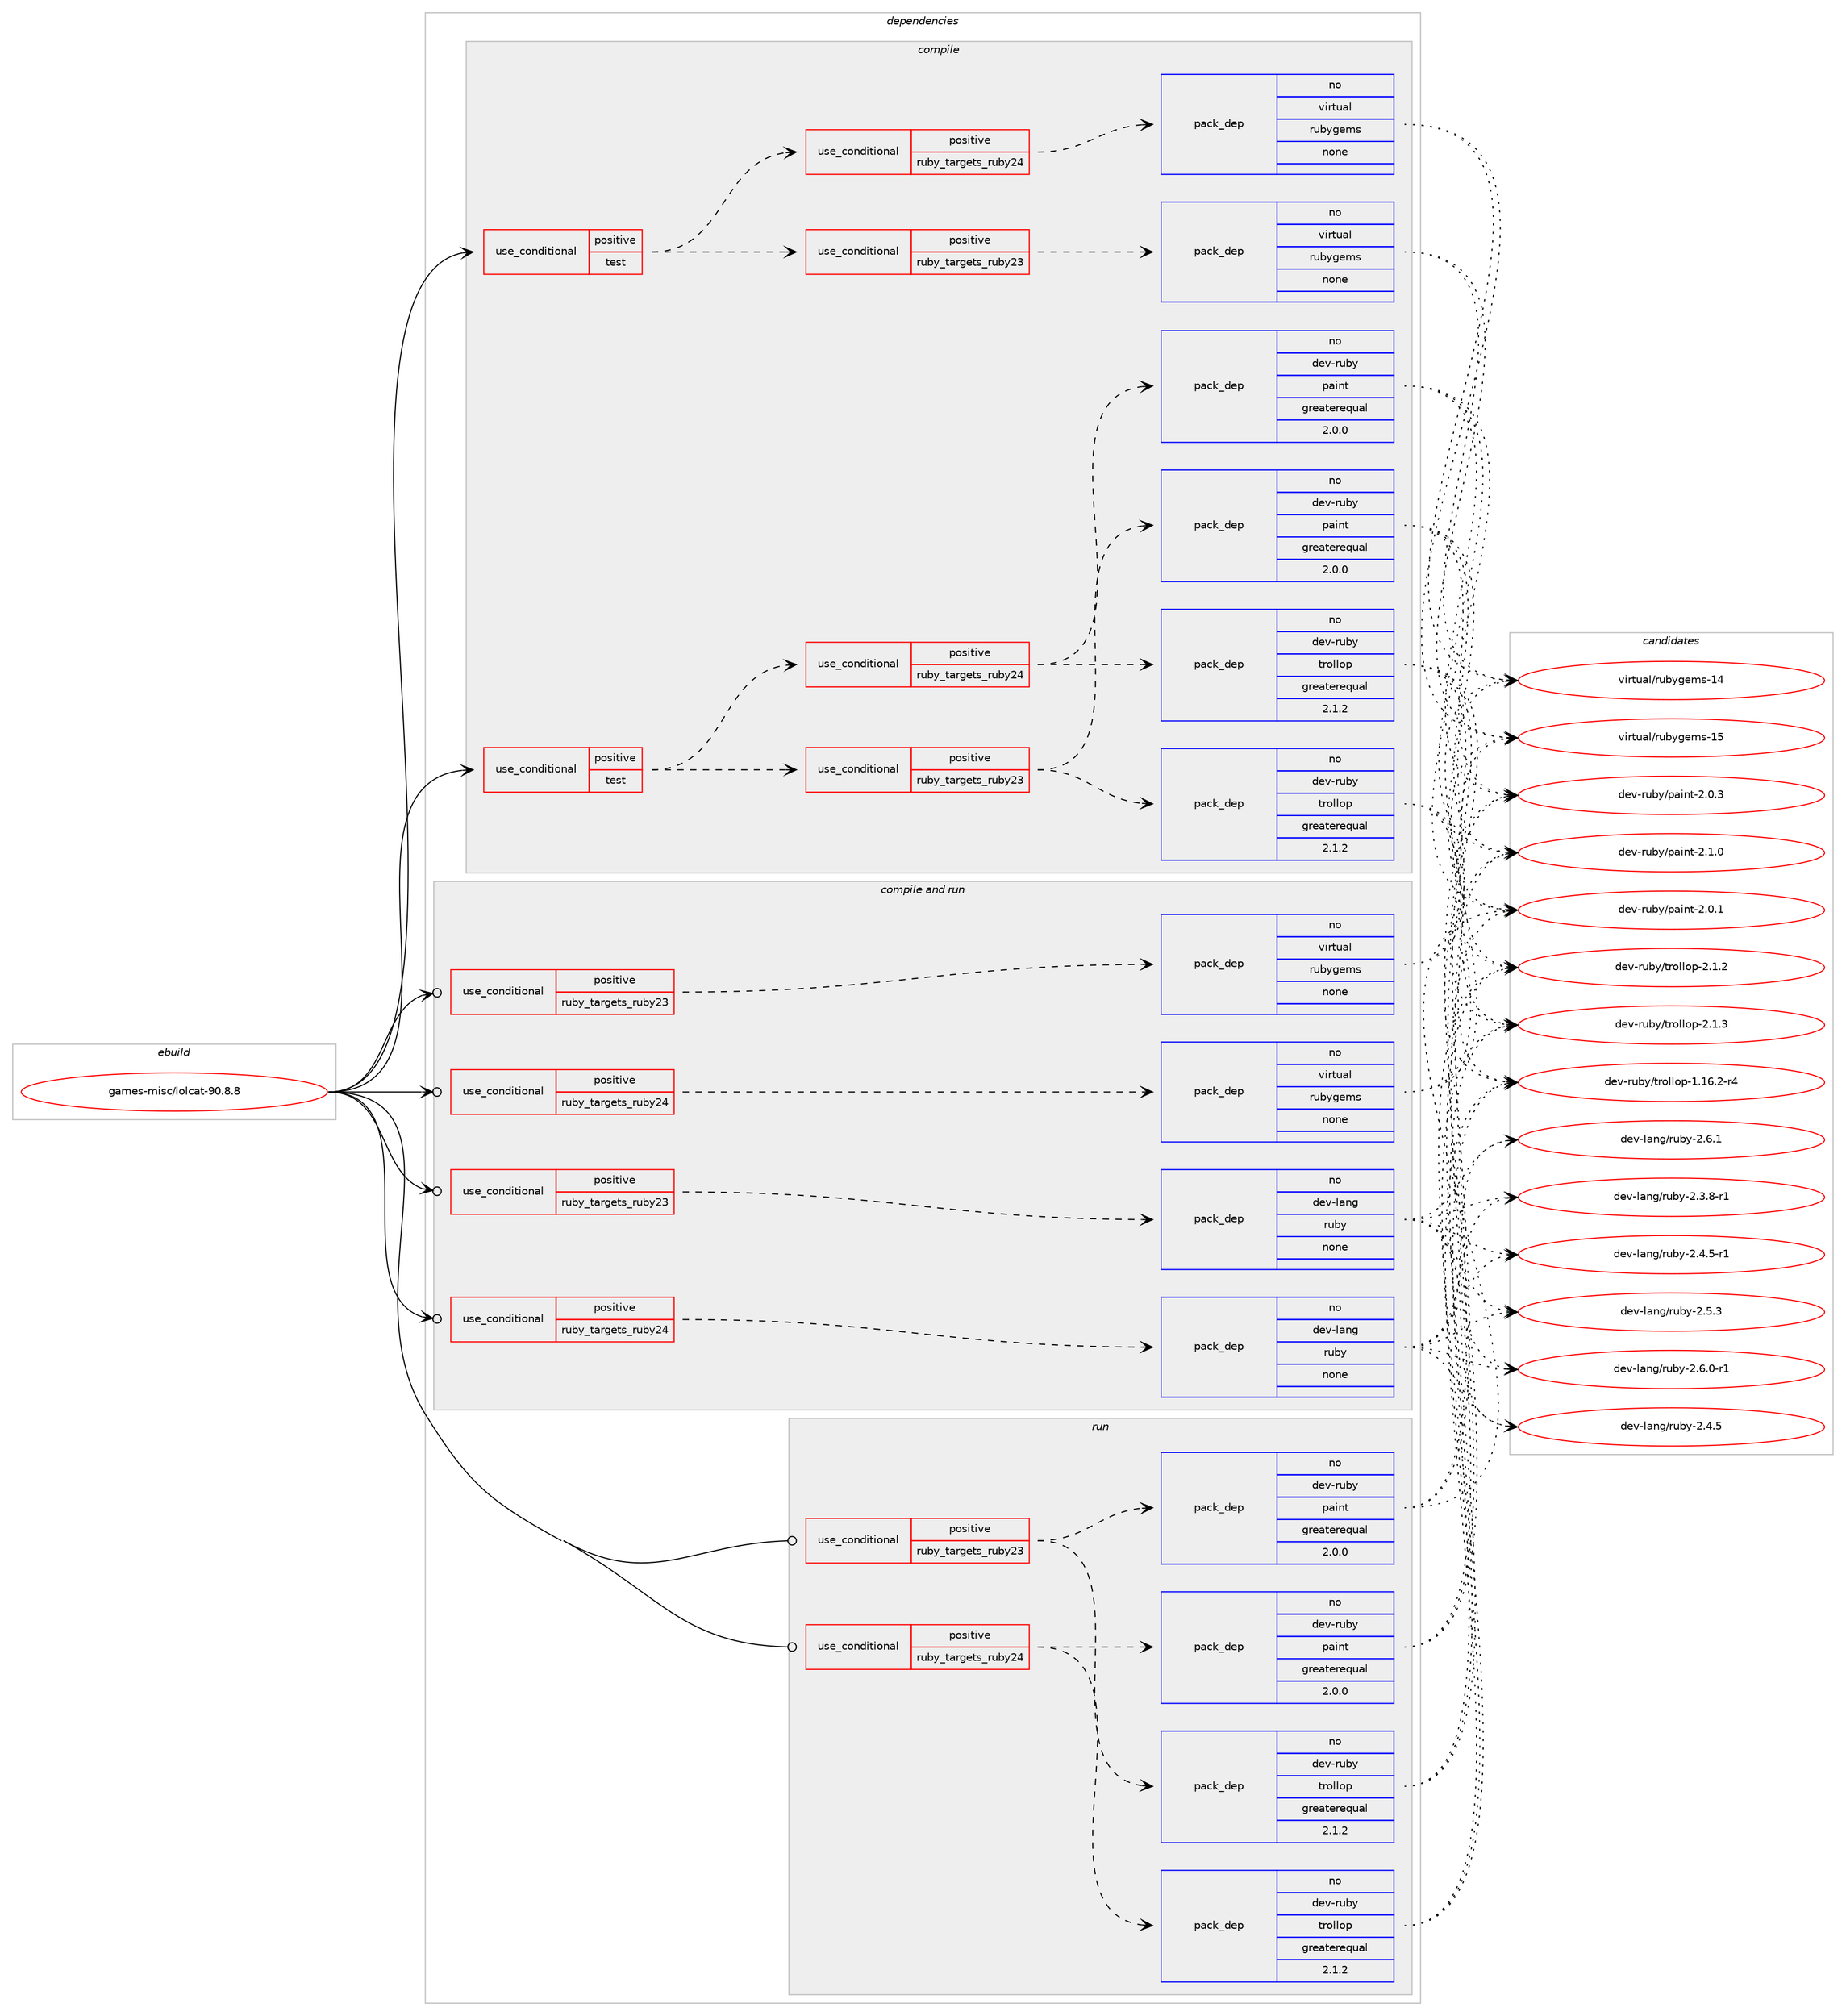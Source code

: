 digraph prolog {

# *************
# Graph options
# *************

newrank=true;
concentrate=true;
compound=true;
graph [rankdir=LR,fontname=Helvetica,fontsize=10,ranksep=1.5];#, ranksep=2.5, nodesep=0.2];
edge  [arrowhead=vee];
node  [fontname=Helvetica,fontsize=10];

# **********
# The ebuild
# **********

subgraph cluster_leftcol {
color=gray;
rank=same;
label=<<i>ebuild</i>>;
id [label="games-misc/lolcat-90.8.8", color=red, width=4, href="../games-misc/lolcat-90.8.8.svg"];
}

# ****************
# The dependencies
# ****************

subgraph cluster_midcol {
color=gray;
label=<<i>dependencies</i>>;
subgraph cluster_compile {
fillcolor="#eeeeee";
style=filled;
label=<<i>compile</i>>;
subgraph cond426877 {
dependency1558698 [label=<<TABLE BORDER="0" CELLBORDER="1" CELLSPACING="0" CELLPADDING="4"><TR><TD ROWSPAN="3" CELLPADDING="10">use_conditional</TD></TR><TR><TD>positive</TD></TR><TR><TD>test</TD></TR></TABLE>>, shape=none, color=red];
subgraph cond426878 {
dependency1558699 [label=<<TABLE BORDER="0" CELLBORDER="1" CELLSPACING="0" CELLPADDING="4"><TR><TD ROWSPAN="3" CELLPADDING="10">use_conditional</TD></TR><TR><TD>positive</TD></TR><TR><TD>ruby_targets_ruby23</TD></TR></TABLE>>, shape=none, color=red];
subgraph pack1107784 {
dependency1558700 [label=<<TABLE BORDER="0" CELLBORDER="1" CELLSPACING="0" CELLPADDING="4" WIDTH="220"><TR><TD ROWSPAN="6" CELLPADDING="30">pack_dep</TD></TR><TR><TD WIDTH="110">no</TD></TR><TR><TD>dev-ruby</TD></TR><TR><TD>trollop</TD></TR><TR><TD>greaterequal</TD></TR><TR><TD>2.1.2</TD></TR></TABLE>>, shape=none, color=blue];
}
dependency1558699:e -> dependency1558700:w [weight=20,style="dashed",arrowhead="vee"];
subgraph pack1107785 {
dependency1558701 [label=<<TABLE BORDER="0" CELLBORDER="1" CELLSPACING="0" CELLPADDING="4" WIDTH="220"><TR><TD ROWSPAN="6" CELLPADDING="30">pack_dep</TD></TR><TR><TD WIDTH="110">no</TD></TR><TR><TD>dev-ruby</TD></TR><TR><TD>paint</TD></TR><TR><TD>greaterequal</TD></TR><TR><TD>2.0.0</TD></TR></TABLE>>, shape=none, color=blue];
}
dependency1558699:e -> dependency1558701:w [weight=20,style="dashed",arrowhead="vee"];
}
dependency1558698:e -> dependency1558699:w [weight=20,style="dashed",arrowhead="vee"];
subgraph cond426879 {
dependency1558702 [label=<<TABLE BORDER="0" CELLBORDER="1" CELLSPACING="0" CELLPADDING="4"><TR><TD ROWSPAN="3" CELLPADDING="10">use_conditional</TD></TR><TR><TD>positive</TD></TR><TR><TD>ruby_targets_ruby24</TD></TR></TABLE>>, shape=none, color=red];
subgraph pack1107786 {
dependency1558703 [label=<<TABLE BORDER="0" CELLBORDER="1" CELLSPACING="0" CELLPADDING="4" WIDTH="220"><TR><TD ROWSPAN="6" CELLPADDING="30">pack_dep</TD></TR><TR><TD WIDTH="110">no</TD></TR><TR><TD>dev-ruby</TD></TR><TR><TD>trollop</TD></TR><TR><TD>greaterequal</TD></TR><TR><TD>2.1.2</TD></TR></TABLE>>, shape=none, color=blue];
}
dependency1558702:e -> dependency1558703:w [weight=20,style="dashed",arrowhead="vee"];
subgraph pack1107787 {
dependency1558704 [label=<<TABLE BORDER="0" CELLBORDER="1" CELLSPACING="0" CELLPADDING="4" WIDTH="220"><TR><TD ROWSPAN="6" CELLPADDING="30">pack_dep</TD></TR><TR><TD WIDTH="110">no</TD></TR><TR><TD>dev-ruby</TD></TR><TR><TD>paint</TD></TR><TR><TD>greaterequal</TD></TR><TR><TD>2.0.0</TD></TR></TABLE>>, shape=none, color=blue];
}
dependency1558702:e -> dependency1558704:w [weight=20,style="dashed",arrowhead="vee"];
}
dependency1558698:e -> dependency1558702:w [weight=20,style="dashed",arrowhead="vee"];
}
id:e -> dependency1558698:w [weight=20,style="solid",arrowhead="vee"];
subgraph cond426880 {
dependency1558705 [label=<<TABLE BORDER="0" CELLBORDER="1" CELLSPACING="0" CELLPADDING="4"><TR><TD ROWSPAN="3" CELLPADDING="10">use_conditional</TD></TR><TR><TD>positive</TD></TR><TR><TD>test</TD></TR></TABLE>>, shape=none, color=red];
subgraph cond426881 {
dependency1558706 [label=<<TABLE BORDER="0" CELLBORDER="1" CELLSPACING="0" CELLPADDING="4"><TR><TD ROWSPAN="3" CELLPADDING="10">use_conditional</TD></TR><TR><TD>positive</TD></TR><TR><TD>ruby_targets_ruby23</TD></TR></TABLE>>, shape=none, color=red];
subgraph pack1107788 {
dependency1558707 [label=<<TABLE BORDER="0" CELLBORDER="1" CELLSPACING="0" CELLPADDING="4" WIDTH="220"><TR><TD ROWSPAN="6" CELLPADDING="30">pack_dep</TD></TR><TR><TD WIDTH="110">no</TD></TR><TR><TD>virtual</TD></TR><TR><TD>rubygems</TD></TR><TR><TD>none</TD></TR><TR><TD></TD></TR></TABLE>>, shape=none, color=blue];
}
dependency1558706:e -> dependency1558707:w [weight=20,style="dashed",arrowhead="vee"];
}
dependency1558705:e -> dependency1558706:w [weight=20,style="dashed",arrowhead="vee"];
subgraph cond426882 {
dependency1558708 [label=<<TABLE BORDER="0" CELLBORDER="1" CELLSPACING="0" CELLPADDING="4"><TR><TD ROWSPAN="3" CELLPADDING="10">use_conditional</TD></TR><TR><TD>positive</TD></TR><TR><TD>ruby_targets_ruby24</TD></TR></TABLE>>, shape=none, color=red];
subgraph pack1107789 {
dependency1558709 [label=<<TABLE BORDER="0" CELLBORDER="1" CELLSPACING="0" CELLPADDING="4" WIDTH="220"><TR><TD ROWSPAN="6" CELLPADDING="30">pack_dep</TD></TR><TR><TD WIDTH="110">no</TD></TR><TR><TD>virtual</TD></TR><TR><TD>rubygems</TD></TR><TR><TD>none</TD></TR><TR><TD></TD></TR></TABLE>>, shape=none, color=blue];
}
dependency1558708:e -> dependency1558709:w [weight=20,style="dashed",arrowhead="vee"];
}
dependency1558705:e -> dependency1558708:w [weight=20,style="dashed",arrowhead="vee"];
}
id:e -> dependency1558705:w [weight=20,style="solid",arrowhead="vee"];
}
subgraph cluster_compileandrun {
fillcolor="#eeeeee";
style=filled;
label=<<i>compile and run</i>>;
subgraph cond426883 {
dependency1558710 [label=<<TABLE BORDER="0" CELLBORDER="1" CELLSPACING="0" CELLPADDING="4"><TR><TD ROWSPAN="3" CELLPADDING="10">use_conditional</TD></TR><TR><TD>positive</TD></TR><TR><TD>ruby_targets_ruby23</TD></TR></TABLE>>, shape=none, color=red];
subgraph pack1107790 {
dependency1558711 [label=<<TABLE BORDER="0" CELLBORDER="1" CELLSPACING="0" CELLPADDING="4" WIDTH="220"><TR><TD ROWSPAN="6" CELLPADDING="30">pack_dep</TD></TR><TR><TD WIDTH="110">no</TD></TR><TR><TD>dev-lang</TD></TR><TR><TD>ruby</TD></TR><TR><TD>none</TD></TR><TR><TD></TD></TR></TABLE>>, shape=none, color=blue];
}
dependency1558710:e -> dependency1558711:w [weight=20,style="dashed",arrowhead="vee"];
}
id:e -> dependency1558710:w [weight=20,style="solid",arrowhead="odotvee"];
subgraph cond426884 {
dependency1558712 [label=<<TABLE BORDER="0" CELLBORDER="1" CELLSPACING="0" CELLPADDING="4"><TR><TD ROWSPAN="3" CELLPADDING="10">use_conditional</TD></TR><TR><TD>positive</TD></TR><TR><TD>ruby_targets_ruby23</TD></TR></TABLE>>, shape=none, color=red];
subgraph pack1107791 {
dependency1558713 [label=<<TABLE BORDER="0" CELLBORDER="1" CELLSPACING="0" CELLPADDING="4" WIDTH="220"><TR><TD ROWSPAN="6" CELLPADDING="30">pack_dep</TD></TR><TR><TD WIDTH="110">no</TD></TR><TR><TD>virtual</TD></TR><TR><TD>rubygems</TD></TR><TR><TD>none</TD></TR><TR><TD></TD></TR></TABLE>>, shape=none, color=blue];
}
dependency1558712:e -> dependency1558713:w [weight=20,style="dashed",arrowhead="vee"];
}
id:e -> dependency1558712:w [weight=20,style="solid",arrowhead="odotvee"];
subgraph cond426885 {
dependency1558714 [label=<<TABLE BORDER="0" CELLBORDER="1" CELLSPACING="0" CELLPADDING="4"><TR><TD ROWSPAN="3" CELLPADDING="10">use_conditional</TD></TR><TR><TD>positive</TD></TR><TR><TD>ruby_targets_ruby24</TD></TR></TABLE>>, shape=none, color=red];
subgraph pack1107792 {
dependency1558715 [label=<<TABLE BORDER="0" CELLBORDER="1" CELLSPACING="0" CELLPADDING="4" WIDTH="220"><TR><TD ROWSPAN="6" CELLPADDING="30">pack_dep</TD></TR><TR><TD WIDTH="110">no</TD></TR><TR><TD>dev-lang</TD></TR><TR><TD>ruby</TD></TR><TR><TD>none</TD></TR><TR><TD></TD></TR></TABLE>>, shape=none, color=blue];
}
dependency1558714:e -> dependency1558715:w [weight=20,style="dashed",arrowhead="vee"];
}
id:e -> dependency1558714:w [weight=20,style="solid",arrowhead="odotvee"];
subgraph cond426886 {
dependency1558716 [label=<<TABLE BORDER="0" CELLBORDER="1" CELLSPACING="0" CELLPADDING="4"><TR><TD ROWSPAN="3" CELLPADDING="10">use_conditional</TD></TR><TR><TD>positive</TD></TR><TR><TD>ruby_targets_ruby24</TD></TR></TABLE>>, shape=none, color=red];
subgraph pack1107793 {
dependency1558717 [label=<<TABLE BORDER="0" CELLBORDER="1" CELLSPACING="0" CELLPADDING="4" WIDTH="220"><TR><TD ROWSPAN="6" CELLPADDING="30">pack_dep</TD></TR><TR><TD WIDTH="110">no</TD></TR><TR><TD>virtual</TD></TR><TR><TD>rubygems</TD></TR><TR><TD>none</TD></TR><TR><TD></TD></TR></TABLE>>, shape=none, color=blue];
}
dependency1558716:e -> dependency1558717:w [weight=20,style="dashed",arrowhead="vee"];
}
id:e -> dependency1558716:w [weight=20,style="solid",arrowhead="odotvee"];
}
subgraph cluster_run {
fillcolor="#eeeeee";
style=filled;
label=<<i>run</i>>;
subgraph cond426887 {
dependency1558718 [label=<<TABLE BORDER="0" CELLBORDER="1" CELLSPACING="0" CELLPADDING="4"><TR><TD ROWSPAN="3" CELLPADDING="10">use_conditional</TD></TR><TR><TD>positive</TD></TR><TR><TD>ruby_targets_ruby23</TD></TR></TABLE>>, shape=none, color=red];
subgraph pack1107794 {
dependency1558719 [label=<<TABLE BORDER="0" CELLBORDER="1" CELLSPACING="0" CELLPADDING="4" WIDTH="220"><TR><TD ROWSPAN="6" CELLPADDING="30">pack_dep</TD></TR><TR><TD WIDTH="110">no</TD></TR><TR><TD>dev-ruby</TD></TR><TR><TD>trollop</TD></TR><TR><TD>greaterequal</TD></TR><TR><TD>2.1.2</TD></TR></TABLE>>, shape=none, color=blue];
}
dependency1558718:e -> dependency1558719:w [weight=20,style="dashed",arrowhead="vee"];
subgraph pack1107795 {
dependency1558720 [label=<<TABLE BORDER="0" CELLBORDER="1" CELLSPACING="0" CELLPADDING="4" WIDTH="220"><TR><TD ROWSPAN="6" CELLPADDING="30">pack_dep</TD></TR><TR><TD WIDTH="110">no</TD></TR><TR><TD>dev-ruby</TD></TR><TR><TD>paint</TD></TR><TR><TD>greaterequal</TD></TR><TR><TD>2.0.0</TD></TR></TABLE>>, shape=none, color=blue];
}
dependency1558718:e -> dependency1558720:w [weight=20,style="dashed",arrowhead="vee"];
}
id:e -> dependency1558718:w [weight=20,style="solid",arrowhead="odot"];
subgraph cond426888 {
dependency1558721 [label=<<TABLE BORDER="0" CELLBORDER="1" CELLSPACING="0" CELLPADDING="4"><TR><TD ROWSPAN="3" CELLPADDING="10">use_conditional</TD></TR><TR><TD>positive</TD></TR><TR><TD>ruby_targets_ruby24</TD></TR></TABLE>>, shape=none, color=red];
subgraph pack1107796 {
dependency1558722 [label=<<TABLE BORDER="0" CELLBORDER="1" CELLSPACING="0" CELLPADDING="4" WIDTH="220"><TR><TD ROWSPAN="6" CELLPADDING="30">pack_dep</TD></TR><TR><TD WIDTH="110">no</TD></TR><TR><TD>dev-ruby</TD></TR><TR><TD>trollop</TD></TR><TR><TD>greaterequal</TD></TR><TR><TD>2.1.2</TD></TR></TABLE>>, shape=none, color=blue];
}
dependency1558721:e -> dependency1558722:w [weight=20,style="dashed",arrowhead="vee"];
subgraph pack1107797 {
dependency1558723 [label=<<TABLE BORDER="0" CELLBORDER="1" CELLSPACING="0" CELLPADDING="4" WIDTH="220"><TR><TD ROWSPAN="6" CELLPADDING="30">pack_dep</TD></TR><TR><TD WIDTH="110">no</TD></TR><TR><TD>dev-ruby</TD></TR><TR><TD>paint</TD></TR><TR><TD>greaterequal</TD></TR><TR><TD>2.0.0</TD></TR></TABLE>>, shape=none, color=blue];
}
dependency1558721:e -> dependency1558723:w [weight=20,style="dashed",arrowhead="vee"];
}
id:e -> dependency1558721:w [weight=20,style="solid",arrowhead="odot"];
}
}

# **************
# The candidates
# **************

subgraph cluster_choices {
rank=same;
color=gray;
label=<<i>candidates</i>>;

subgraph choice1107784 {
color=black;
nodesep=1;
choice100101118451141179812147116114111108108111112454946495446504511452 [label="dev-ruby/trollop-1.16.2-r4", color=red, width=4,href="../dev-ruby/trollop-1.16.2-r4.svg"];
choice100101118451141179812147116114111108108111112455046494650 [label="dev-ruby/trollop-2.1.2", color=red, width=4,href="../dev-ruby/trollop-2.1.2.svg"];
choice100101118451141179812147116114111108108111112455046494651 [label="dev-ruby/trollop-2.1.3", color=red, width=4,href="../dev-ruby/trollop-2.1.3.svg"];
dependency1558700:e -> choice100101118451141179812147116114111108108111112454946495446504511452:w [style=dotted,weight="100"];
dependency1558700:e -> choice100101118451141179812147116114111108108111112455046494650:w [style=dotted,weight="100"];
dependency1558700:e -> choice100101118451141179812147116114111108108111112455046494651:w [style=dotted,weight="100"];
}
subgraph choice1107785 {
color=black;
nodesep=1;
choice10010111845114117981214711297105110116455046484649 [label="dev-ruby/paint-2.0.1", color=red, width=4,href="../dev-ruby/paint-2.0.1.svg"];
choice10010111845114117981214711297105110116455046484651 [label="dev-ruby/paint-2.0.3", color=red, width=4,href="../dev-ruby/paint-2.0.3.svg"];
choice10010111845114117981214711297105110116455046494648 [label="dev-ruby/paint-2.1.0", color=red, width=4,href="../dev-ruby/paint-2.1.0.svg"];
dependency1558701:e -> choice10010111845114117981214711297105110116455046484649:w [style=dotted,weight="100"];
dependency1558701:e -> choice10010111845114117981214711297105110116455046484651:w [style=dotted,weight="100"];
dependency1558701:e -> choice10010111845114117981214711297105110116455046494648:w [style=dotted,weight="100"];
}
subgraph choice1107786 {
color=black;
nodesep=1;
choice100101118451141179812147116114111108108111112454946495446504511452 [label="dev-ruby/trollop-1.16.2-r4", color=red, width=4,href="../dev-ruby/trollop-1.16.2-r4.svg"];
choice100101118451141179812147116114111108108111112455046494650 [label="dev-ruby/trollop-2.1.2", color=red, width=4,href="../dev-ruby/trollop-2.1.2.svg"];
choice100101118451141179812147116114111108108111112455046494651 [label="dev-ruby/trollop-2.1.3", color=red, width=4,href="../dev-ruby/trollop-2.1.3.svg"];
dependency1558703:e -> choice100101118451141179812147116114111108108111112454946495446504511452:w [style=dotted,weight="100"];
dependency1558703:e -> choice100101118451141179812147116114111108108111112455046494650:w [style=dotted,weight="100"];
dependency1558703:e -> choice100101118451141179812147116114111108108111112455046494651:w [style=dotted,weight="100"];
}
subgraph choice1107787 {
color=black;
nodesep=1;
choice10010111845114117981214711297105110116455046484649 [label="dev-ruby/paint-2.0.1", color=red, width=4,href="../dev-ruby/paint-2.0.1.svg"];
choice10010111845114117981214711297105110116455046484651 [label="dev-ruby/paint-2.0.3", color=red, width=4,href="../dev-ruby/paint-2.0.3.svg"];
choice10010111845114117981214711297105110116455046494648 [label="dev-ruby/paint-2.1.0", color=red, width=4,href="../dev-ruby/paint-2.1.0.svg"];
dependency1558704:e -> choice10010111845114117981214711297105110116455046484649:w [style=dotted,weight="100"];
dependency1558704:e -> choice10010111845114117981214711297105110116455046484651:w [style=dotted,weight="100"];
dependency1558704:e -> choice10010111845114117981214711297105110116455046494648:w [style=dotted,weight="100"];
}
subgraph choice1107788 {
color=black;
nodesep=1;
choice118105114116117971084711411798121103101109115454952 [label="virtual/rubygems-14", color=red, width=4,href="../virtual/rubygems-14.svg"];
choice118105114116117971084711411798121103101109115454953 [label="virtual/rubygems-15", color=red, width=4,href="../virtual/rubygems-15.svg"];
dependency1558707:e -> choice118105114116117971084711411798121103101109115454952:w [style=dotted,weight="100"];
dependency1558707:e -> choice118105114116117971084711411798121103101109115454953:w [style=dotted,weight="100"];
}
subgraph choice1107789 {
color=black;
nodesep=1;
choice118105114116117971084711411798121103101109115454952 [label="virtual/rubygems-14", color=red, width=4,href="../virtual/rubygems-14.svg"];
choice118105114116117971084711411798121103101109115454953 [label="virtual/rubygems-15", color=red, width=4,href="../virtual/rubygems-15.svg"];
dependency1558709:e -> choice118105114116117971084711411798121103101109115454952:w [style=dotted,weight="100"];
dependency1558709:e -> choice118105114116117971084711411798121103101109115454953:w [style=dotted,weight="100"];
}
subgraph choice1107790 {
color=black;
nodesep=1;
choice100101118451089711010347114117981214550465146564511449 [label="dev-lang/ruby-2.3.8-r1", color=red, width=4,href="../dev-lang/ruby-2.3.8-r1.svg"];
choice10010111845108971101034711411798121455046524653 [label="dev-lang/ruby-2.4.5", color=red, width=4,href="../dev-lang/ruby-2.4.5.svg"];
choice100101118451089711010347114117981214550465246534511449 [label="dev-lang/ruby-2.4.5-r1", color=red, width=4,href="../dev-lang/ruby-2.4.5-r1.svg"];
choice10010111845108971101034711411798121455046534651 [label="dev-lang/ruby-2.5.3", color=red, width=4,href="../dev-lang/ruby-2.5.3.svg"];
choice100101118451089711010347114117981214550465446484511449 [label="dev-lang/ruby-2.6.0-r1", color=red, width=4,href="../dev-lang/ruby-2.6.0-r1.svg"];
choice10010111845108971101034711411798121455046544649 [label="dev-lang/ruby-2.6.1", color=red, width=4,href="../dev-lang/ruby-2.6.1.svg"];
dependency1558711:e -> choice100101118451089711010347114117981214550465146564511449:w [style=dotted,weight="100"];
dependency1558711:e -> choice10010111845108971101034711411798121455046524653:w [style=dotted,weight="100"];
dependency1558711:e -> choice100101118451089711010347114117981214550465246534511449:w [style=dotted,weight="100"];
dependency1558711:e -> choice10010111845108971101034711411798121455046534651:w [style=dotted,weight="100"];
dependency1558711:e -> choice100101118451089711010347114117981214550465446484511449:w [style=dotted,weight="100"];
dependency1558711:e -> choice10010111845108971101034711411798121455046544649:w [style=dotted,weight="100"];
}
subgraph choice1107791 {
color=black;
nodesep=1;
choice118105114116117971084711411798121103101109115454952 [label="virtual/rubygems-14", color=red, width=4,href="../virtual/rubygems-14.svg"];
choice118105114116117971084711411798121103101109115454953 [label="virtual/rubygems-15", color=red, width=4,href="../virtual/rubygems-15.svg"];
dependency1558713:e -> choice118105114116117971084711411798121103101109115454952:w [style=dotted,weight="100"];
dependency1558713:e -> choice118105114116117971084711411798121103101109115454953:w [style=dotted,weight="100"];
}
subgraph choice1107792 {
color=black;
nodesep=1;
choice100101118451089711010347114117981214550465146564511449 [label="dev-lang/ruby-2.3.8-r1", color=red, width=4,href="../dev-lang/ruby-2.3.8-r1.svg"];
choice10010111845108971101034711411798121455046524653 [label="dev-lang/ruby-2.4.5", color=red, width=4,href="../dev-lang/ruby-2.4.5.svg"];
choice100101118451089711010347114117981214550465246534511449 [label="dev-lang/ruby-2.4.5-r1", color=red, width=4,href="../dev-lang/ruby-2.4.5-r1.svg"];
choice10010111845108971101034711411798121455046534651 [label="dev-lang/ruby-2.5.3", color=red, width=4,href="../dev-lang/ruby-2.5.3.svg"];
choice100101118451089711010347114117981214550465446484511449 [label="dev-lang/ruby-2.6.0-r1", color=red, width=4,href="../dev-lang/ruby-2.6.0-r1.svg"];
choice10010111845108971101034711411798121455046544649 [label="dev-lang/ruby-2.6.1", color=red, width=4,href="../dev-lang/ruby-2.6.1.svg"];
dependency1558715:e -> choice100101118451089711010347114117981214550465146564511449:w [style=dotted,weight="100"];
dependency1558715:e -> choice10010111845108971101034711411798121455046524653:w [style=dotted,weight="100"];
dependency1558715:e -> choice100101118451089711010347114117981214550465246534511449:w [style=dotted,weight="100"];
dependency1558715:e -> choice10010111845108971101034711411798121455046534651:w [style=dotted,weight="100"];
dependency1558715:e -> choice100101118451089711010347114117981214550465446484511449:w [style=dotted,weight="100"];
dependency1558715:e -> choice10010111845108971101034711411798121455046544649:w [style=dotted,weight="100"];
}
subgraph choice1107793 {
color=black;
nodesep=1;
choice118105114116117971084711411798121103101109115454952 [label="virtual/rubygems-14", color=red, width=4,href="../virtual/rubygems-14.svg"];
choice118105114116117971084711411798121103101109115454953 [label="virtual/rubygems-15", color=red, width=4,href="../virtual/rubygems-15.svg"];
dependency1558717:e -> choice118105114116117971084711411798121103101109115454952:w [style=dotted,weight="100"];
dependency1558717:e -> choice118105114116117971084711411798121103101109115454953:w [style=dotted,weight="100"];
}
subgraph choice1107794 {
color=black;
nodesep=1;
choice100101118451141179812147116114111108108111112454946495446504511452 [label="dev-ruby/trollop-1.16.2-r4", color=red, width=4,href="../dev-ruby/trollop-1.16.2-r4.svg"];
choice100101118451141179812147116114111108108111112455046494650 [label="dev-ruby/trollop-2.1.2", color=red, width=4,href="../dev-ruby/trollop-2.1.2.svg"];
choice100101118451141179812147116114111108108111112455046494651 [label="dev-ruby/trollop-2.1.3", color=red, width=4,href="../dev-ruby/trollop-2.1.3.svg"];
dependency1558719:e -> choice100101118451141179812147116114111108108111112454946495446504511452:w [style=dotted,weight="100"];
dependency1558719:e -> choice100101118451141179812147116114111108108111112455046494650:w [style=dotted,weight="100"];
dependency1558719:e -> choice100101118451141179812147116114111108108111112455046494651:w [style=dotted,weight="100"];
}
subgraph choice1107795 {
color=black;
nodesep=1;
choice10010111845114117981214711297105110116455046484649 [label="dev-ruby/paint-2.0.1", color=red, width=4,href="../dev-ruby/paint-2.0.1.svg"];
choice10010111845114117981214711297105110116455046484651 [label="dev-ruby/paint-2.0.3", color=red, width=4,href="../dev-ruby/paint-2.0.3.svg"];
choice10010111845114117981214711297105110116455046494648 [label="dev-ruby/paint-2.1.0", color=red, width=4,href="../dev-ruby/paint-2.1.0.svg"];
dependency1558720:e -> choice10010111845114117981214711297105110116455046484649:w [style=dotted,weight="100"];
dependency1558720:e -> choice10010111845114117981214711297105110116455046484651:w [style=dotted,weight="100"];
dependency1558720:e -> choice10010111845114117981214711297105110116455046494648:w [style=dotted,weight="100"];
}
subgraph choice1107796 {
color=black;
nodesep=1;
choice100101118451141179812147116114111108108111112454946495446504511452 [label="dev-ruby/trollop-1.16.2-r4", color=red, width=4,href="../dev-ruby/trollop-1.16.2-r4.svg"];
choice100101118451141179812147116114111108108111112455046494650 [label="dev-ruby/trollop-2.1.2", color=red, width=4,href="../dev-ruby/trollop-2.1.2.svg"];
choice100101118451141179812147116114111108108111112455046494651 [label="dev-ruby/trollop-2.1.3", color=red, width=4,href="../dev-ruby/trollop-2.1.3.svg"];
dependency1558722:e -> choice100101118451141179812147116114111108108111112454946495446504511452:w [style=dotted,weight="100"];
dependency1558722:e -> choice100101118451141179812147116114111108108111112455046494650:w [style=dotted,weight="100"];
dependency1558722:e -> choice100101118451141179812147116114111108108111112455046494651:w [style=dotted,weight="100"];
}
subgraph choice1107797 {
color=black;
nodesep=1;
choice10010111845114117981214711297105110116455046484649 [label="dev-ruby/paint-2.0.1", color=red, width=4,href="../dev-ruby/paint-2.0.1.svg"];
choice10010111845114117981214711297105110116455046484651 [label="dev-ruby/paint-2.0.3", color=red, width=4,href="../dev-ruby/paint-2.0.3.svg"];
choice10010111845114117981214711297105110116455046494648 [label="dev-ruby/paint-2.1.0", color=red, width=4,href="../dev-ruby/paint-2.1.0.svg"];
dependency1558723:e -> choice10010111845114117981214711297105110116455046484649:w [style=dotted,weight="100"];
dependency1558723:e -> choice10010111845114117981214711297105110116455046484651:w [style=dotted,weight="100"];
dependency1558723:e -> choice10010111845114117981214711297105110116455046494648:w [style=dotted,weight="100"];
}
}

}
